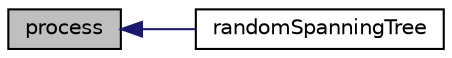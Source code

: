 digraph "process"
{
  edge [fontname="Helvetica",fontsize="10",labelfontname="Helvetica",labelfontsize="10"];
  node [fontname="Helvetica",fontsize="10",shape=record];
  rankdir="LR";
  Node35 [label="process",height=0.2,width=0.4,color="black", fillcolor="grey75", style="filled", fontcolor="black"];
  Node35 -> Node36 [dir="back",color="midnightblue",fontsize="10",style="solid",fontname="Helvetica"];
  Node36 [label="randomSpanningTree",height=0.2,width=0.4,color="black", fillcolor="white", style="filled",URL="$randomSpanningTree_8c.html#af3053b78814b65ec9a988ff04879a308"];
}
